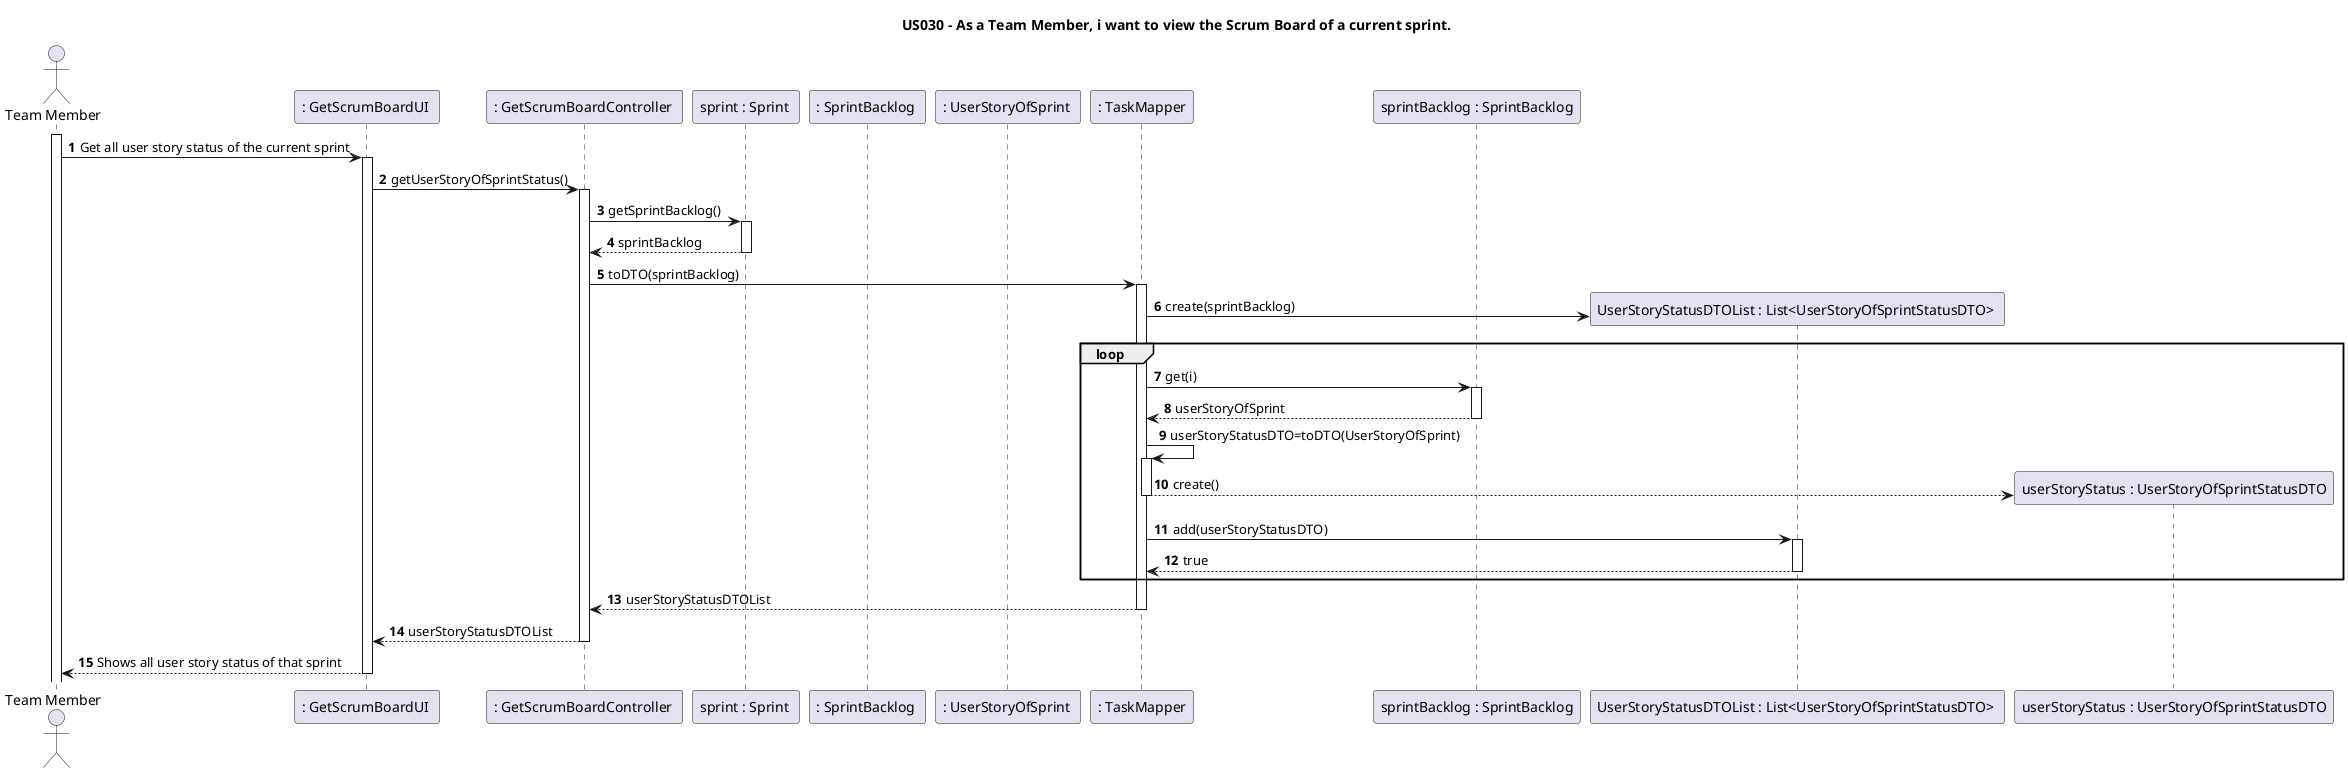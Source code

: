 @startuml
'https://plantuml.com/class-diagram

title US030 - As a Team Member, i want to view the Scrum Board of a current sprint.

autoactivate on
autonumber

actor "Team Member" as TeamMember

participant ": GetScrumBoardUI " as UI
participant ": GetScrumBoardController " as controller
participant "sprint : Sprint " as sprint
participant ": SprintBacklog " as sprintBacklog
participant ": UserStoryOfSprint " as userStoryOfSprint
participant ": TaskMapper" as mapper
participant "sprintBacklog : SprintBacklog" as tasksStatus
participant "UserStoryStatusDTOList : List<UserStoryOfSprintStatusDTO> " as tasksDTOList
participant "userStoryStatus : UserStoryOfSprintStatusDTO" as UserStoryStatus

activate TeamMember

TeamMember -> UI: Get all user story status of the current sprint

UI -> controller: getUserStoryOfSprintStatus()
controller -> sprint: getSprintBacklog()
return sprintBacklog
controller -> mapper : toDTO(sprintBacklog)
mapper -> tasksDTOList**: create(sprintBacklog)
loop
mapper -> tasksStatus : get(i)
return userStoryOfSprint
mapper -> mapper : userStoryStatusDTO=toDTO(UserStoryOfSprint)
mapper --> UserStoryStatus**: create()
deactivate
mapper -> tasksDTOList : add(userStoryStatusDTO)
return true
end
return userStoryStatusDTOList
return userStoryStatusDTOList
return Shows all user story status of that sprint


@enduml

